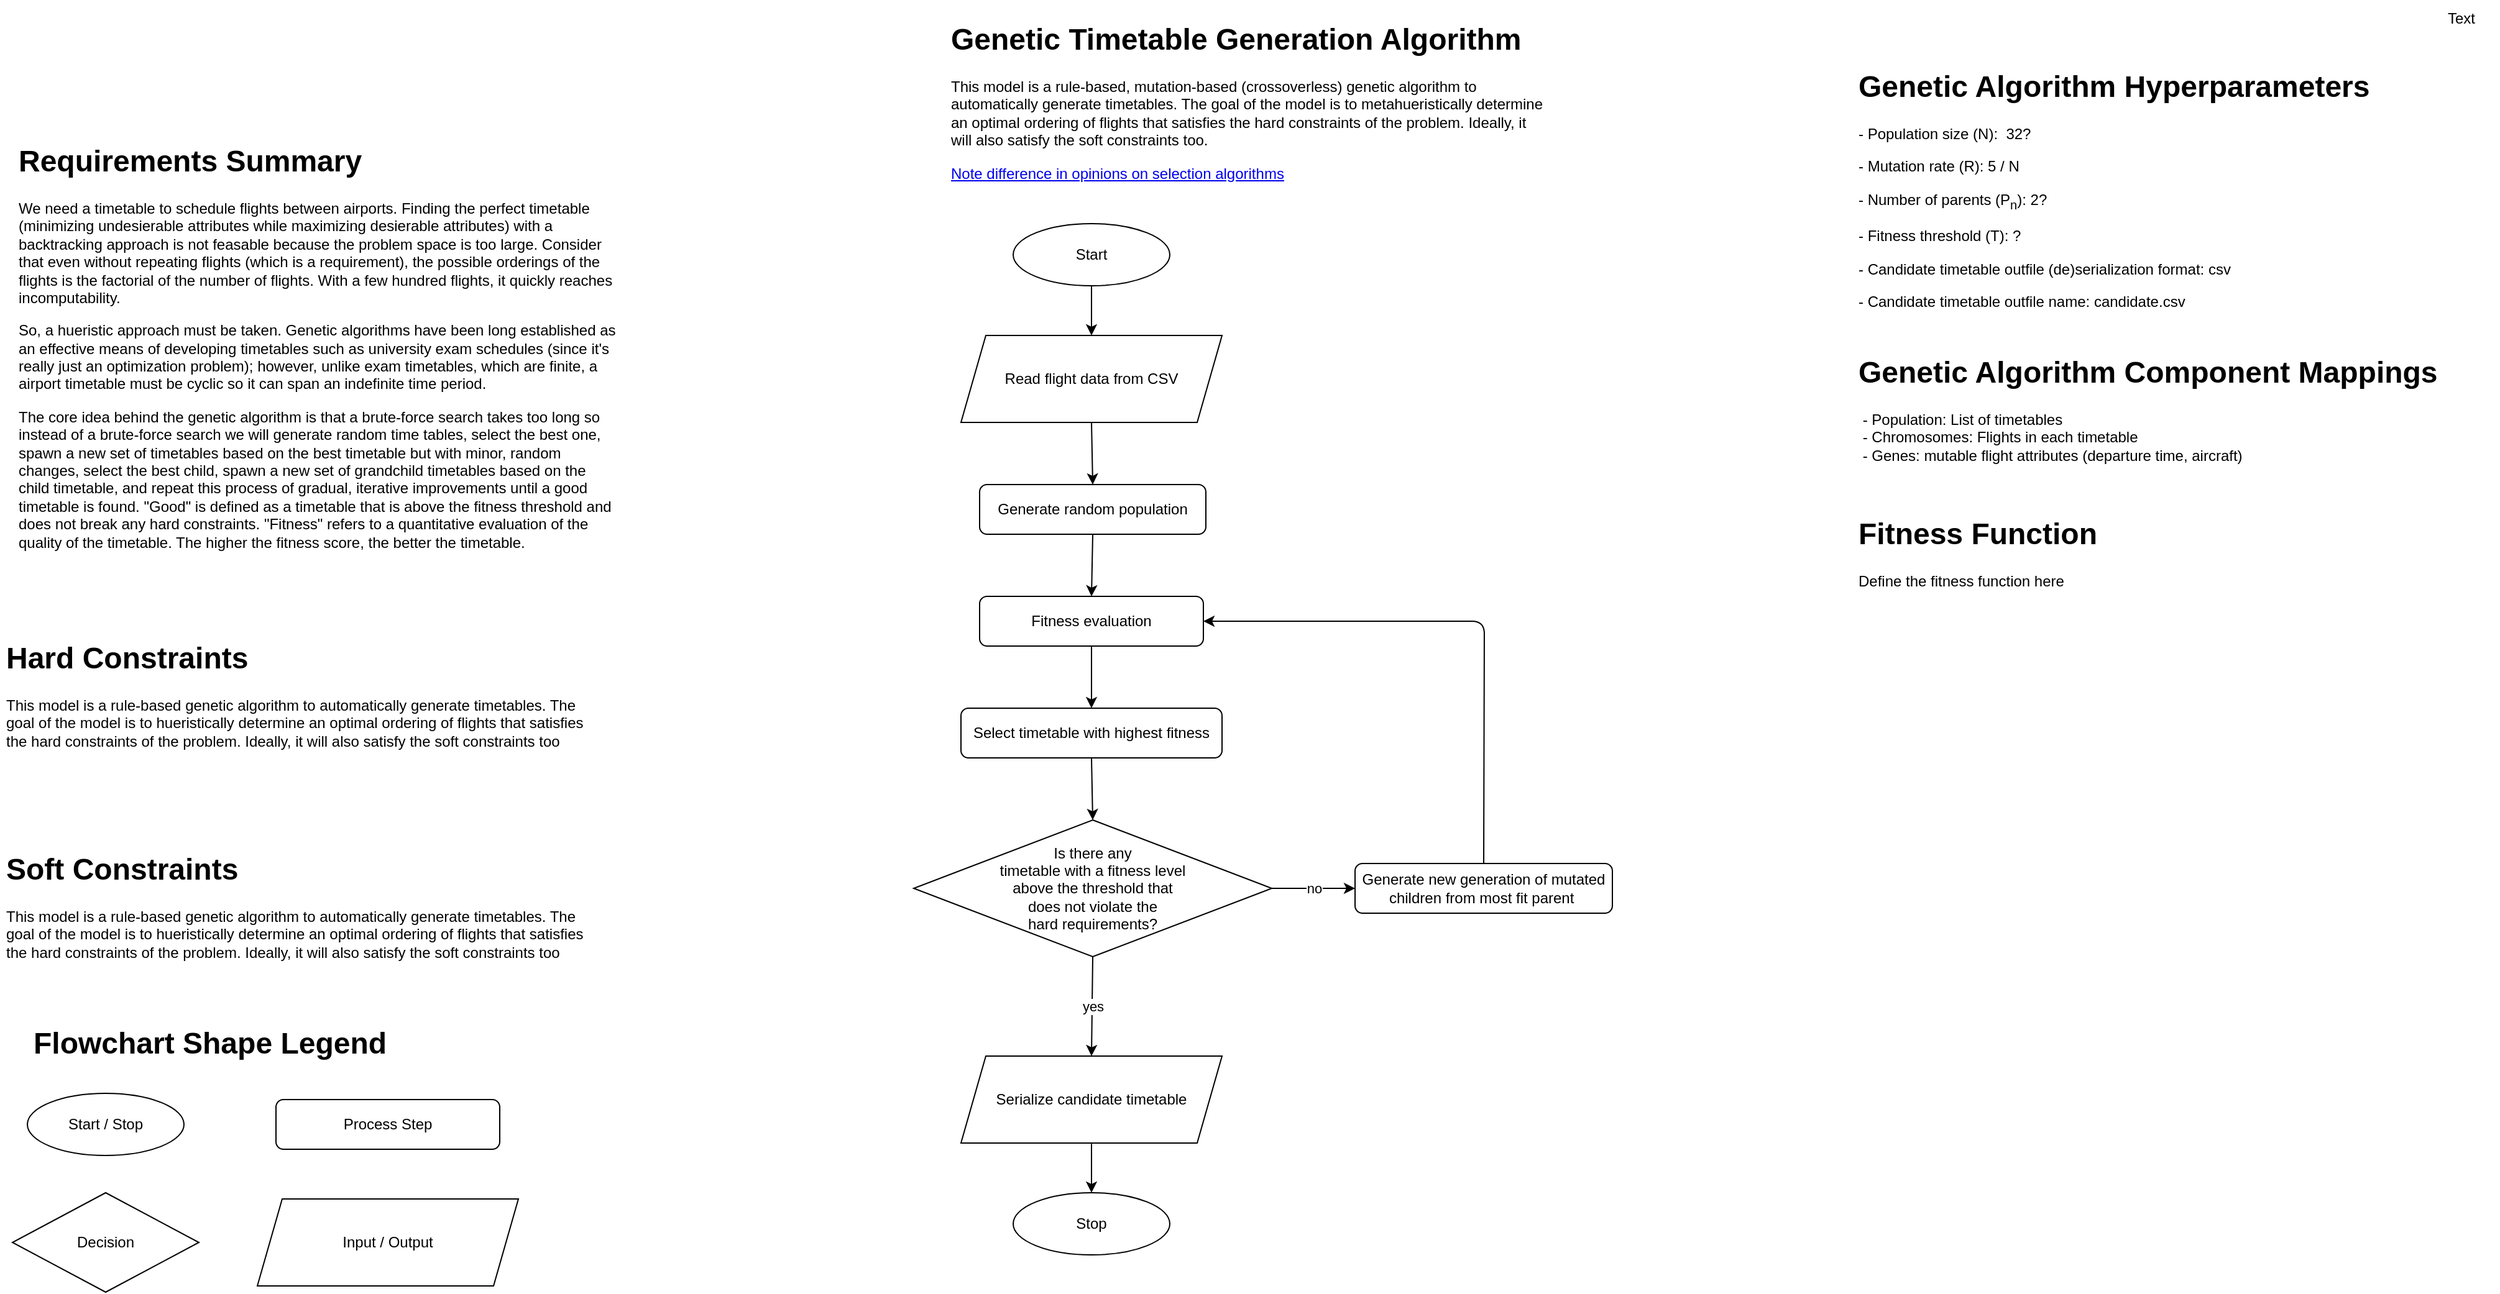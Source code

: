 <mxfile>
    <diagram id="aNz_gXVlY4kM5i3yTjZw" name="Page-1">
        <mxGraphModel dx="2240" dy="1018" grid="1" gridSize="10" guides="1" tooltips="1" connect="1" arrows="1" fold="1" page="1" pageScale="1" pageWidth="850" pageHeight="1100" math="1" shadow="0">
            <root>
                <mxCell id="0"/>
                <mxCell id="1" parent="0"/>
                <mxCell id="15" value="Text" style="text;html=1;strokeColor=none;fillColor=none;align=center;verticalAlign=middle;whiteSpace=wrap;rounded=0;" parent="1" vertex="1">
                    <mxGeometry x="1370" y="10" width="60" height="30" as="geometry"/>
                </mxCell>
                <mxCell id="17" value="&lt;h1&gt;Genetic Timetable Generation Algorithm&lt;/h1&gt;&lt;p&gt;This model is a rule-based, mutation-based (crossoverless) genetic algorithm to automatically generate timetables. The goal of the model is to metahueristically determine an optimal ordering of flights that satisfies the hard constraints of the problem. Ideally, it will also satisfy the soft constraints too.&lt;/p&gt;&lt;p&gt;&lt;a href=&quot;https://towardsdatascience.com/genetic-algorithm-a-simple-and-intuitive-guide-51c04cc1f9ed&quot;&gt;Note difference in opinions on selection algorithms&lt;/a&gt;&lt;/p&gt;" style="text;html=1;strokeColor=none;fillColor=none;spacing=5;spacingTop=-20;whiteSpace=wrap;overflow=hidden;rounded=0;" parent="1" vertex="1">
                    <mxGeometry x="180" y="22" width="490" height="138" as="geometry"/>
                </mxCell>
                <mxCell id="20" value="&lt;h1&gt;Requirements Summary&lt;/h1&gt;&lt;p&gt;We need a timetable to schedule flights between airports. Finding the perfect timetable (minimizing undesierable attributes while maximizing desierable attributes) with a backtracking approach is not feasable because the problem space is too large. Consider that even without repeating flights (which is a requirement), the possible orderings of the flights is the factorial of the number of flights. With a few hundred flights, it quickly reaches incomputability.&amp;nbsp;&lt;/p&gt;&lt;p&gt;So, a hueristic approach must be taken. Genetic algorithms have been long established as an effective means of developing timetables such as university exam schedules (since it's really just an optimization problem); however, u&lt;span style=&quot;background-color: initial;&quot;&gt;nlike exam timetables, which are finite, a airport timetable must be cyclic so it can span an indefinite time period.&lt;/span&gt;&lt;/p&gt;&lt;p&gt;The core idea behind the genetic algorithm is that a brute-force search takes too long so instead of a brute-force search we will generate random time tables, select the best one, spawn a new set of timetables based on the best timetable but with minor, random changes, select the best child, spawn a new set of grandchild timetables based on the child timetable, and repeat this process of gradual, iterative improvements until a good timetable is found. &quot;Good&quot; is defined as a timetable that is above the fitness threshold and does not break any hard constraints. &quot;Fitness&quot; refers to a quantitative evaluation of the quality of the timetable. The higher the fitness score, the better the timetable.&lt;/p&gt;" style="text;html=1;strokeColor=none;fillColor=none;spacing=5;spacingTop=-20;whiteSpace=wrap;overflow=hidden;rounded=0;" parent="1" vertex="1">
                    <mxGeometry x="-570" y="120" width="490" height="350" as="geometry"/>
                </mxCell>
                <mxCell id="22" value="&lt;h1&gt;Genetic Algorithm Hyperparameters&lt;/h1&gt;&lt;p&gt;- Population size (N):&amp;nbsp; 32?&lt;/p&gt;&lt;p&gt;- Mutation rate (R): 5 / N&lt;/p&gt;&lt;p&gt;- Number of parents (P&lt;sub&gt;n&lt;/sub&gt;): 2?&lt;/p&gt;&lt;p&gt;- Fitness threshold (T): ?&lt;/p&gt;&lt;p&gt;-&amp;nbsp;Candidate timetable outfile (de)serialization format: csv&amp;nbsp;&lt;/p&gt;&lt;p&gt;- Candidate timetable outfile name: candidate.csv&lt;/p&gt;" style="text;html=1;strokeColor=none;fillColor=none;spacing=5;spacingTop=-20;whiteSpace=wrap;overflow=hidden;rounded=0;" parent="1" vertex="1">
                    <mxGeometry x="910" y="60" width="490" height="200" as="geometry"/>
                </mxCell>
                <mxCell id="23" value="Start" style="ellipse;whiteSpace=wrap;html=1;" parent="1" vertex="1">
                    <mxGeometry x="235" y="190" width="126" height="50" as="geometry"/>
                </mxCell>
                <mxCell id="24" value="Generate random population" style="rounded=1;whiteSpace=wrap;html=1;" parent="1" vertex="1">
                    <mxGeometry x="208" y="400" width="182" height="40" as="geometry"/>
                </mxCell>
                <mxCell id="25" value="" style="endArrow=classic;html=1;exitX=0.5;exitY=1;exitDx=0;exitDy=0;entryX=0.5;entryY=0;entryDx=0;entryDy=0;" parent="1" source="23" target="56" edge="1">
                    <mxGeometry width="50" height="50" relative="1" as="geometry">
                        <mxPoint x="273" y="510" as="sourcePoint"/>
                        <mxPoint x="470" y="260" as="targetPoint"/>
                    </mxGeometry>
                </mxCell>
                <mxCell id="26" value="Fitness evaluation" style="rounded=1;whiteSpace=wrap;html=1;" parent="1" vertex="1">
                    <mxGeometry x="208" y="490" width="180" height="40" as="geometry"/>
                </mxCell>
                <mxCell id="27" value="" style="endArrow=classic;html=1;exitX=0.5;exitY=1;exitDx=0;exitDy=0;entryX=0.5;entryY=0;entryDx=0;entryDy=0;" parent="1" source="24" target="26" edge="1">
                    <mxGeometry width="50" height="50" relative="1" as="geometry">
                        <mxPoint x="308" y="350" as="sourcePoint"/>
                        <mxPoint x="308" y="410" as="targetPoint"/>
                    </mxGeometry>
                </mxCell>
                <mxCell id="29" value="" style="endArrow=classic;html=1;exitX=0.5;exitY=1;exitDx=0;exitDy=0;entryX=0.5;entryY=0;entryDx=0;entryDy=0;" parent="1" source="26" edge="1">
                    <mxGeometry width="50" height="50" relative="1" as="geometry">
                        <mxPoint x="308" y="450" as="sourcePoint"/>
                        <mxPoint x="298" y="580" as="targetPoint"/>
                    </mxGeometry>
                </mxCell>
                <mxCell id="32" value="Serialize candidate timetable" style="shape=parallelogram;perimeter=parallelogramPerimeter;whiteSpace=wrap;html=1;fixedSize=1;" parent="1" vertex="1">
                    <mxGeometry x="193" y="860" width="210" height="70" as="geometry"/>
                </mxCell>
                <mxCell id="34" value="Stop" style="ellipse;whiteSpace=wrap;html=1;" parent="1" vertex="1">
                    <mxGeometry x="235" y="970" width="126" height="50" as="geometry"/>
                </mxCell>
                <mxCell id="35" value="" style="endArrow=classic;html=1;entryX=0.5;entryY=0;entryDx=0;entryDy=0;exitX=0.5;exitY=1;exitDx=0;exitDy=0;" parent="1" source="32" target="34" edge="1">
                    <mxGeometry width="50" height="50" relative="1" as="geometry">
                        <mxPoint x="828" y="990" as="sourcePoint"/>
                        <mxPoint x="978" y="940" as="targetPoint"/>
                    </mxGeometry>
                </mxCell>
                <mxCell id="40" value="yes" style="endArrow=classic;html=1;exitX=0.5;exitY=1;exitDx=0;exitDy=0;entryX=0.5;entryY=0;entryDx=0;entryDy=0;" parent="1" source="51" target="32" edge="1">
                    <mxGeometry relative="1" as="geometry">
                        <mxPoint x="293" y="810" as="sourcePoint"/>
                        <mxPoint x="178" y="840" as="targetPoint"/>
                    </mxGeometry>
                </mxCell>
                <mxCell id="42" value="" style="endArrow=classic;html=1;exitX=1;exitY=0.5;exitDx=0;exitDy=0;entryX=0;entryY=0.5;entryDx=0;entryDy=0;" parent="1" source="51" target="53" edge="1">
                    <mxGeometry relative="1" as="geometry">
                        <mxPoint x="408" y="640" as="sourcePoint"/>
                        <mxPoint x="478" y="735" as="targetPoint"/>
                    </mxGeometry>
                </mxCell>
                <mxCell id="43" value="no" style="edgeLabel;resizable=0;html=1;align=center;verticalAlign=middle;" parent="42" connectable="0" vertex="1">
                    <mxGeometry relative="1" as="geometry"/>
                </mxCell>
                <mxCell id="45" value="&lt;h1&gt;Flowchart Shape Legend&lt;/h1&gt;" style="text;html=1;strokeColor=none;fillColor=none;spacing=5;spacingTop=-20;whiteSpace=wrap;overflow=hidden;rounded=0;" parent="1" vertex="1">
                    <mxGeometry x="-558" y="830" width="300" height="40" as="geometry"/>
                </mxCell>
                <mxCell id="46" value="Start / Stop" style="ellipse;whiteSpace=wrap;html=1;" parent="1" vertex="1">
                    <mxGeometry x="-558" y="890" width="126" height="50" as="geometry"/>
                </mxCell>
                <mxCell id="47" value="Process Step" style="rounded=1;whiteSpace=wrap;html=1;" parent="1" vertex="1">
                    <mxGeometry x="-358" y="895" width="180" height="40" as="geometry"/>
                </mxCell>
                <mxCell id="48" value="Decision" style="rhombus;whiteSpace=wrap;html=1;" parent="1" vertex="1">
                    <mxGeometry x="-570" y="970" width="150" height="80" as="geometry"/>
                </mxCell>
                <mxCell id="49" value="Input / Output" style="shape=parallelogram;perimeter=parallelogramPerimeter;whiteSpace=wrap;html=1;fixedSize=1;" parent="1" vertex="1">
                    <mxGeometry x="-373" y="975" width="210" height="70" as="geometry"/>
                </mxCell>
                <mxCell id="50" value="Select timetable with highest fitness" style="rounded=1;whiteSpace=wrap;html=1;" parent="1" vertex="1">
                    <mxGeometry x="193" y="580" width="210" height="40" as="geometry"/>
                </mxCell>
                <mxCell id="51" value="Is there any &lt;br&gt;timetable with a fitness level&lt;br&gt;above the threshold that &lt;br&gt;does not violate the &lt;br&gt;hard requirements?" style="rhombus;whiteSpace=wrap;html=1;" parent="1" vertex="1">
                    <mxGeometry x="155" y="670" width="288" height="110" as="geometry"/>
                </mxCell>
                <mxCell id="52" value="" style="endArrow=classic;html=1;exitX=0.5;exitY=1;exitDx=0;exitDy=0;entryX=0.5;entryY=0;entryDx=0;entryDy=0;" parent="1" source="50" target="51" edge="1">
                    <mxGeometry width="50" height="50" relative="1" as="geometry">
                        <mxPoint x="348" y="630" as="sourcePoint"/>
                        <mxPoint x="348" y="680" as="targetPoint"/>
                    </mxGeometry>
                </mxCell>
                <mxCell id="53" value="Generate new generation of mutated children from most fit parent&amp;nbsp;" style="rounded=1;whiteSpace=wrap;html=1;" parent="1" vertex="1">
                    <mxGeometry x="510" y="705" width="207" height="40" as="geometry"/>
                </mxCell>
                <mxCell id="54" value="" style="endArrow=classic;html=1;exitX=0.5;exitY=0;exitDx=0;exitDy=0;entryX=1;entryY=0.5;entryDx=0;entryDy=0;" parent="1" source="53" target="26" edge="1">
                    <mxGeometry width="50" height="50" relative="1" as="geometry">
                        <mxPoint x="548" y="565" as="sourcePoint"/>
                        <mxPoint x="568" y="510" as="targetPoint"/>
                        <Array as="points">
                            <mxPoint x="614" y="510"/>
                        </Array>
                    </mxGeometry>
                </mxCell>
                <mxCell id="55" value="&lt;h1&gt;Genetic Algorithm Component Mappings&lt;/h1&gt;&lt;div&gt;&amp;nbsp;- Population: List of timetables&lt;br&gt;&amp;nbsp;- Chromosomes: Flights in each timetable&lt;br&gt;&amp;nbsp;- Genes: mutable flight attributes (departure time, aircraft)&lt;br&gt;&lt;/div&gt;" style="text;html=1;strokeColor=none;fillColor=none;spacing=5;spacingTop=-20;whiteSpace=wrap;overflow=hidden;rounded=0;" parent="1" vertex="1">
                    <mxGeometry x="910" y="290" width="490" height="100" as="geometry"/>
                </mxCell>
                <mxCell id="56" value="Read flight data from CSV" style="shape=parallelogram;perimeter=parallelogramPerimeter;whiteSpace=wrap;html=1;fixedSize=1;" parent="1" vertex="1">
                    <mxGeometry x="193" y="280" width="210" height="70" as="geometry"/>
                </mxCell>
                <mxCell id="57" value="" style="endArrow=classic;html=1;exitX=0.5;exitY=1;exitDx=0;exitDy=0;entryX=0.5;entryY=0;entryDx=0;entryDy=0;" parent="1" source="56" target="24" edge="1">
                    <mxGeometry width="50" height="50" relative="1" as="geometry">
                        <mxPoint x="308" y="250" as="sourcePoint"/>
                        <mxPoint x="308" y="290" as="targetPoint"/>
                    </mxGeometry>
                </mxCell>
                <mxCell id="58" value="&lt;h1&gt;Fitness Function&lt;/h1&gt;&lt;div&gt;Define the fitness function here&lt;/div&gt;" style="text;html=1;strokeColor=none;fillColor=none;spacing=5;spacingTop=-20;whiteSpace=wrap;overflow=hidden;rounded=0;" parent="1" vertex="1">
                    <mxGeometry x="910" y="420" width="490" height="160" as="geometry"/>
                </mxCell>
                <mxCell id="59" value="&lt;h1&gt;Soft Constraints&lt;/h1&gt;&lt;p&gt;This model is a rule-based genetic algorithm to automatically generate timetables. The goal of the model is to hueristically determine an optimal ordering of flights that satisfies the hard constraints of the problem. Ideally, it will also satisfy the soft constraints too&lt;/p&gt;" style="text;html=1;strokeColor=none;fillColor=none;spacing=5;spacingTop=-20;whiteSpace=wrap;overflow=hidden;rounded=0;" vertex="1" parent="1">
                    <mxGeometry x="-580" y="690" width="490" height="100" as="geometry"/>
                </mxCell>
                <mxCell id="60" value="&lt;h1&gt;Hard Constraints&lt;/h1&gt;&lt;p&gt;This model is a rule-based genetic algorithm to automatically generate timetables. The goal of the model is to hueristically determine an optimal ordering of flights that satisfies the hard constraints of the problem. Ideally, it will also satisfy the soft constraints too&lt;/p&gt;" style="text;html=1;strokeColor=none;fillColor=none;spacing=5;spacingTop=-20;whiteSpace=wrap;overflow=hidden;rounded=0;" vertex="1" parent="1">
                    <mxGeometry x="-580" y="520" width="490" height="100" as="geometry"/>
                </mxCell>
            </root>
        </mxGraphModel>
    </diagram>
</mxfile>